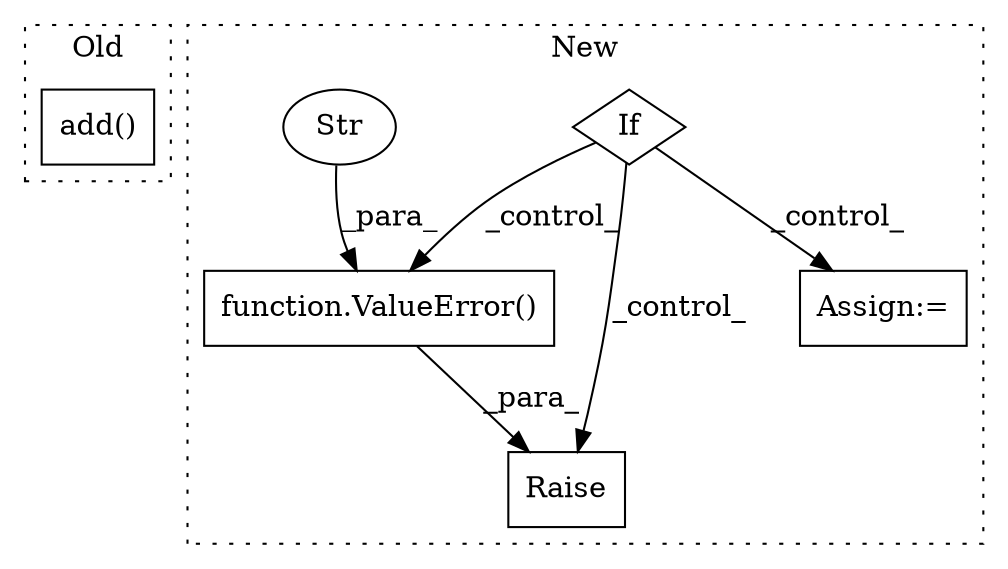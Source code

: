 digraph G {
subgraph cluster0 {
1 [label="add()" a="75" s="4718,4769" l="18,1" shape="box"];
label = "Old";
style="dotted";
}
subgraph cluster1 {
2 [label="Raise" a="91" s="5601" l="6" shape="box"];
3 [label="function.ValueError()" a="75" s="5607,5688" l="11,1" shape="box"];
4 [label="Str" a="66" s="5618" l="70" shape="ellipse"];
5 [label="If" a="96" s="5416" l="3" shape="diamond"];
6 [label="Assign:=" a="68" s="5770" l="3" shape="box"];
label = "New";
style="dotted";
}
3 -> 2 [label="_para_"];
4 -> 3 [label="_para_"];
5 -> 6 [label="_control_"];
5 -> 3 [label="_control_"];
5 -> 2 [label="_control_"];
}